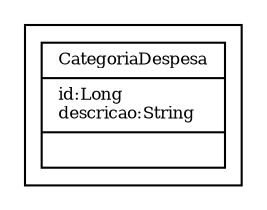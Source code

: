 digraph G{
fontname = "Times-Roman"
fontsize = 8

node [
        fontname = "Times-Roman"
        fontsize = 8
        shape = "record"
]

edge [
        fontname = "Times-Roman"
        fontsize = 8
]

subgraph clusterCATEGORIA_DE_DESPESA
{
CategoriaDespesa [label = "{CategoriaDespesa|id:Long\ldescricao:String\l|\l}"]
}
}
